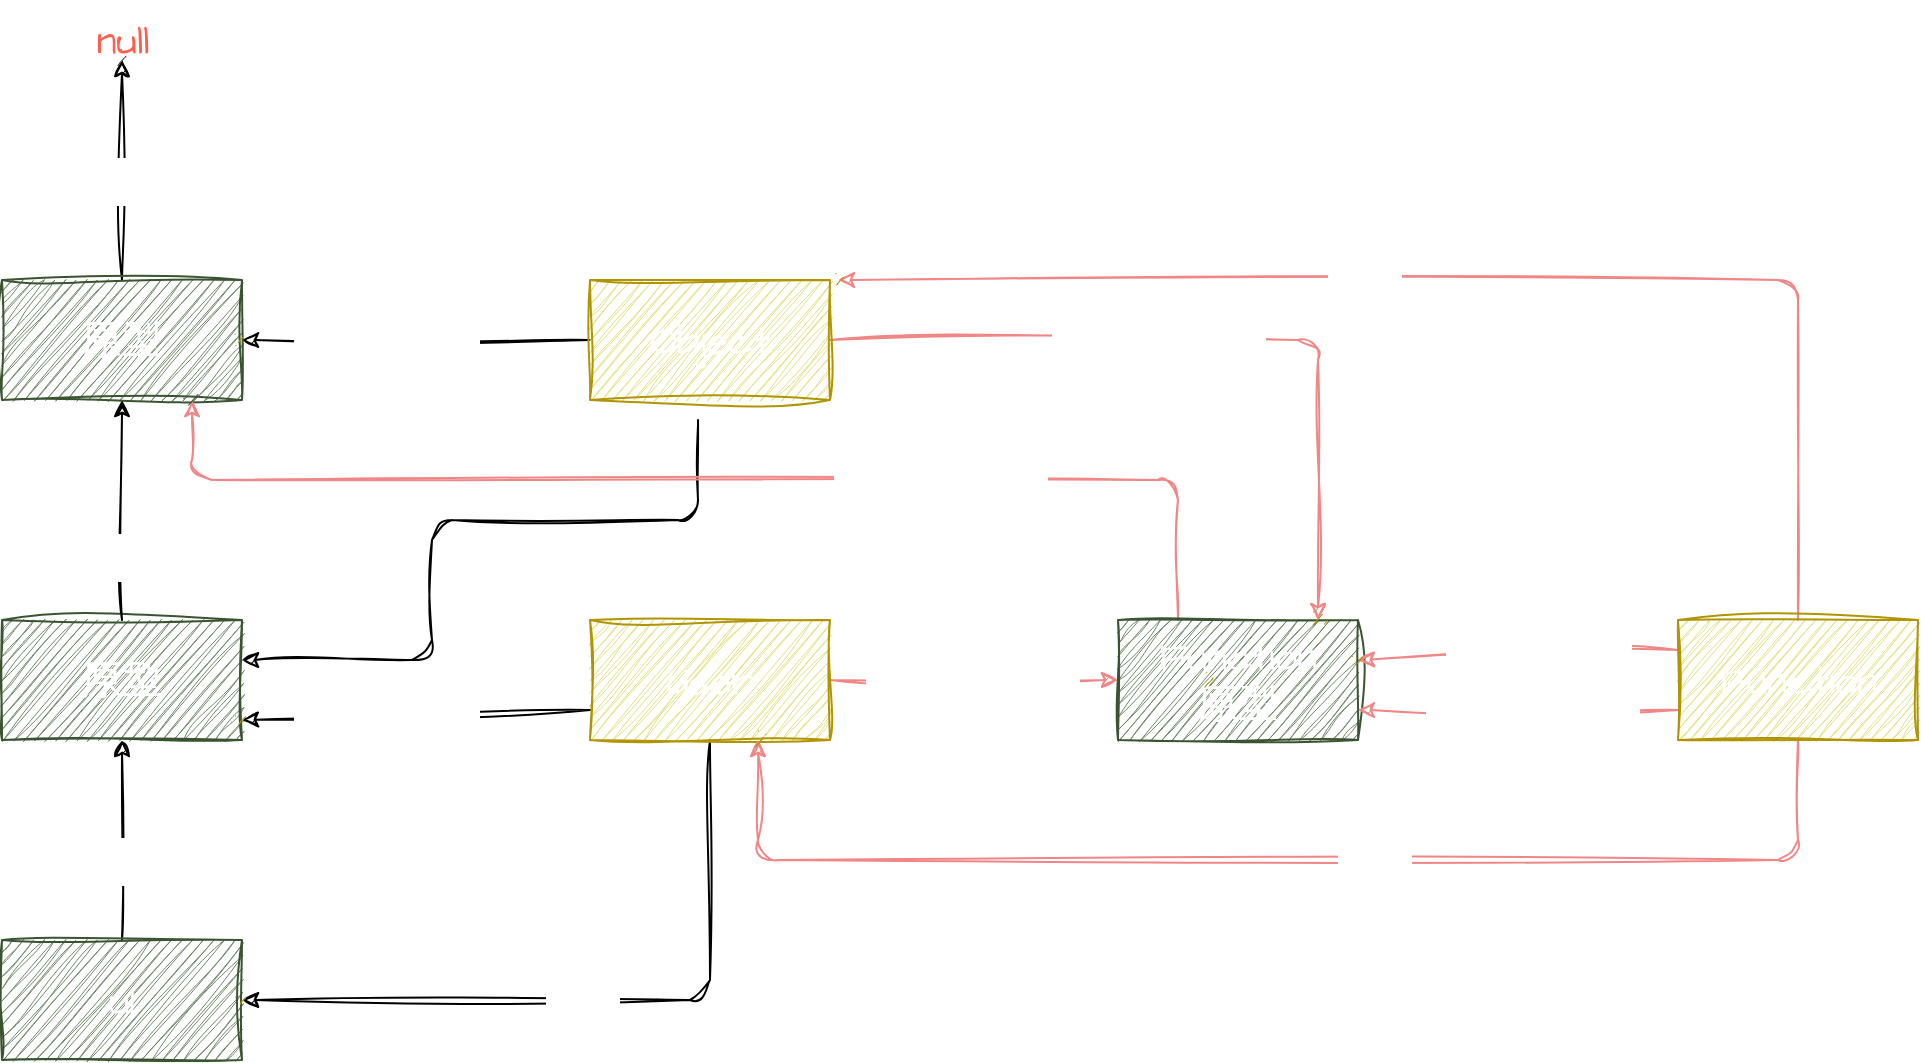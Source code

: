 <mxfile>
    <diagram id="ItU9w_9t4ve89FD2mJR8" name="第 1 页">
        <mxGraphModel dx="1137" dy="1094" grid="0" gridSize="10" guides="1" tooltips="1" connect="1" arrows="1" fold="1" page="0" pageScale="1" pageWidth="827" pageHeight="1169" background="none" math="0" shadow="0">
            <root>
                <mxCell id="0"/>
                <mxCell id="1" parent="0"/>
                <mxCell id="2" value="原型" style="rounded=0;whiteSpace=wrap;html=1;sketch=1;hachureGap=4;jiggle=2;curveFitting=1;fontFamily=Architects Daughter;fontSource=https%3A%2F%2Ffonts.googleapis.com%2Fcss%3Ffamily%3DArchitects%2BDaughter;fontSize=20;fillColor=#6d8764;fontColor=#ffffff;strokeColor=#3A5431;" vertex="1" parent="1">
                    <mxGeometry x="212" y="420" width="120" height="60" as="geometry"/>
                </mxCell>
                <mxCell id="10" value="" style="edgeStyle=none;sketch=1;hachureGap=4;jiggle=2;curveFitting=1;html=1;fontFamily=Architects Daughter;fontSource=https%3A%2F%2Ffonts.googleapis.com%2Fcss%3Ffamily%3DArchitects%2BDaughter;fontSize=16;fontColor=#FFFFFF;" edge="1" parent="1" source="5" target="2">
                    <mxGeometry relative="1" as="geometry"/>
                </mxCell>
                <mxCell id="30" value="__proto__" style="edgeLabel;html=1;align=center;verticalAlign=middle;resizable=0;points=[];fontSize=20;fontFamily=Architects Daughter;fontColor=#FFFFFF;" vertex="1" connectable="0" parent="10">
                    <mxGeometry x="0.327" y="-2" relative="1" as="geometry">
                        <mxPoint y="26" as="offset"/>
                    </mxGeometry>
                </mxCell>
                <mxCell id="5" value="u1" style="rounded=0;whiteSpace=wrap;html=1;sketch=1;hachureGap=4;jiggle=2;curveFitting=1;fontFamily=Architects Daughter;fontSource=https%3A%2F%2Ffonts.googleapis.com%2Fcss%3Ffamily%3DArchitects%2BDaughter;fontSize=20;fillColor=#6d8764;fontColor=#ffffff;strokeColor=#3A5431;" vertex="1" parent="1">
                    <mxGeometry x="212" y="580" width="120" height="60" as="geometry"/>
                </mxCell>
                <mxCell id="8" value="" style="edgeStyle=none;sketch=1;hachureGap=4;jiggle=2;curveFitting=1;html=1;fontFamily=Architects Daughter;fontSource=https%3A%2F%2Ffonts.googleapis.com%2Fcss%3Ffamily%3DArchitects%2BDaughter;fontSize=16;fontColor=#FFFFFF;" edge="1" parent="1" source="6" target="7">
                    <mxGeometry relative="1" as="geometry">
                        <Array as="points">
                            <mxPoint x="566" y="610"/>
                        </Array>
                    </mxGeometry>
                </mxCell>
                <mxCell id="9" value="new" style="edgeLabel;html=1;align=center;verticalAlign=middle;resizable=0;points=[];fontSize=20;fontFamily=Architects Daughter;fontColor=#FFFFFF;" vertex="1" connectable="0" parent="8">
                    <mxGeometry x="0.24" y="2" relative="1" as="geometry">
                        <mxPoint x="31" y="-2" as="offset"/>
                    </mxGeometry>
                </mxCell>
                <mxCell id="13" value="" style="edgeStyle=none;sketch=1;hachureGap=4;jiggle=2;curveFitting=1;html=1;fontFamily=Architects Daughter;fontSource=https%3A%2F%2Ffonts.googleapis.com%2Fcss%3Ffamily%3DArchitects%2BDaughter;fontSize=16;fontColor=#FFFFFF;exitX=0;exitY=0.75;exitDx=0;exitDy=0;" edge="1" parent="1" source="6" target="12">
                    <mxGeometry relative="1" as="geometry"/>
                </mxCell>
                <mxCell id="14" value="prototype" style="edgeLabel;html=1;align=center;verticalAlign=middle;resizable=0;points=[];fontSize=20;fontFamily=Architects Daughter;fontColor=#FFFFFF;" vertex="1" connectable="0" parent="13">
                    <mxGeometry x="0.174" y="6" relative="1" as="geometry">
                        <mxPoint as="offset"/>
                    </mxGeometry>
                </mxCell>
                <mxCell id="51" value="" style="edgeStyle=none;sketch=1;hachureGap=4;jiggle=2;curveFitting=1;html=1;fontFamily=Architects Daughter;fontSource=https%3A%2F%2Ffonts.googleapis.com%2Fcss%3Ffamily%3DArchitects%2BDaughter;fontSize=16;fontColor=#FFFFFF;strokeColor=#F08686;" edge="1" parent="1" source="6" target="38">
                    <mxGeometry relative="1" as="geometry"/>
                </mxCell>
                <mxCell id="52" value="__proto__" style="edgeLabel;html=1;align=center;verticalAlign=middle;resizable=0;points=[];fontSize=20;fontFamily=Architects Daughter;fontColor=#FFFFFF;" vertex="1" connectable="0" parent="51">
                    <mxGeometry x="-0.321" y="-1" relative="1" as="geometry">
                        <mxPoint x="22" y="9" as="offset"/>
                    </mxGeometry>
                </mxCell>
                <mxCell id="6" value="&lt;font color=&quot;#ffffff&quot;&gt;User&lt;/font&gt;" style="rounded=0;whiteSpace=wrap;html=1;sketch=1;hachureGap=4;jiggle=2;curveFitting=1;fontFamily=Architects Daughter;fontSource=https%3A%2F%2Ffonts.googleapis.com%2Fcss%3Ffamily%3DArchitects%2BDaughter;fontSize=20;fillColor=#E3E07F;fontColor=#000000;strokeColor=#B09500;" vertex="1" parent="1">
                    <mxGeometry x="506" y="420" width="120" height="60" as="geometry"/>
                </mxCell>
                <mxCell id="7" value="" style="shape=waypoint;sketch=1;size=6;pointerEvents=1;points=[];fillColor=#E3E07F;resizable=0;rotatable=0;perimeter=centerPerimeter;snapToPoint=1;fontSize=20;fontFamily=Architects Daughter;strokeColor=#B09500;fontColor=#000000;rounded=0;hachureGap=4;jiggle=2;curveFitting=1;fontSource=https%3A%2F%2Ffonts.googleapis.com%2Fcss%3Ffamily%3DArchitects%2BDaughter;" vertex="1" parent="1">
                    <mxGeometry x="322" y="600" width="20" height="20" as="geometry"/>
                </mxCell>
                <mxCell id="12" value="" style="shape=waypoint;sketch=1;size=6;pointerEvents=1;points=[];fillColor=#E3E07F;resizable=0;rotatable=0;perimeter=centerPerimeter;snapToPoint=1;fontSize=20;fontFamily=Architects Daughter;strokeColor=#B09500;fontColor=#000000;rounded=0;hachureGap=4;jiggle=2;curveFitting=1;fontSource=https%3A%2F%2Ffonts.googleapis.com%2Fcss%3Ffamily%3DArchitects%2BDaughter;" vertex="1" parent="1">
                    <mxGeometry x="322" y="460" width="20" height="20" as="geometry"/>
                </mxCell>
                <mxCell id="32" value="" style="edgeStyle=none;sketch=1;hachureGap=4;jiggle=2;curveFitting=1;html=1;fontFamily=Architects Daughter;fontSource=https%3A%2F%2Ffonts.googleapis.com%2Fcss%3Ffamily%3DArchitects%2BDaughter;fontSize=16;fontColor=#FFFFFF;" edge="1" parent="1" source="15" target="31">
                    <mxGeometry relative="1" as="geometry"/>
                </mxCell>
                <mxCell id="35" value="__proto__" style="edgeLabel;html=1;align=center;verticalAlign=middle;resizable=0;points=[];fontSize=20;fontFamily=Architects Daughter;fontColor=#FFFFFF;" vertex="1" connectable="0" parent="32">
                    <mxGeometry x="-0.449" y="-1" relative="1" as="geometry">
                        <mxPoint x="-1" y="-20" as="offset"/>
                    </mxGeometry>
                </mxCell>
                <mxCell id="15" value="原型" style="rounded=0;whiteSpace=wrap;html=1;sketch=1;hachureGap=4;jiggle=2;curveFitting=1;fontFamily=Architects Daughter;fontSource=https%3A%2F%2Ffonts.googleapis.com%2Fcss%3Ffamily%3DArchitects%2BDaughter;fontSize=20;fillColor=#6d8764;fontColor=#ffffff;strokeColor=#3A5431;" vertex="1" parent="1">
                    <mxGeometry x="212" y="250" width="120" height="60" as="geometry"/>
                </mxCell>
                <mxCell id="16" value="" style="edgeStyle=none;sketch=1;hachureGap=4;jiggle=2;curveFitting=1;html=1;fontFamily=Architects Daughter;fontSource=https%3A%2F%2Ffonts.googleapis.com%2Fcss%3Ffamily%3DArchitects%2BDaughter;fontSize=16;fontColor=#FFFFFF;exitX=0.5;exitY=0;exitDx=0;exitDy=0;" edge="1" source="2" target="15" parent="1">
                    <mxGeometry relative="1" as="geometry">
                        <mxPoint x="302" y="360" as="sourcePoint"/>
                    </mxGeometry>
                </mxCell>
                <mxCell id="28" value="__proto__" style="edgeLabel;html=1;align=center;verticalAlign=middle;resizable=0;points=[];fontSize=20;fontFamily=Architects Daughter;fontColor=#FFFFFF;" vertex="1" connectable="0" parent="16">
                    <mxGeometry x="0.529" y="3" relative="1" as="geometry">
                        <mxPoint y="52" as="offset"/>
                    </mxGeometry>
                </mxCell>
                <mxCell id="18" value="" style="edgeStyle=none;sketch=1;hachureGap=4;jiggle=2;curveFitting=1;html=1;fontFamily=Architects Daughter;fontSource=https%3A%2F%2Ffonts.googleapis.com%2Fcss%3Ffamily%3DArchitects%2BDaughter;fontSize=16;fontColor=#FFFFFF;entryX=1;entryY=0.25;entryDx=0;entryDy=0;" edge="1" parent="1">
                    <mxGeometry relative="1" as="geometry">
                        <mxPoint x="560" y="320" as="sourcePoint"/>
                        <mxPoint x="332" y="440" as="targetPoint"/>
                        <Array as="points">
                            <mxPoint x="560" y="370"/>
                            <mxPoint x="427" y="370"/>
                            <mxPoint x="427" y="440"/>
                        </Array>
                    </mxGeometry>
                </mxCell>
                <mxCell id="19" value="new" style="edgeLabel;html=1;align=center;verticalAlign=middle;resizable=0;points=[];fontSize=20;fontFamily=Architects Daughter;fontColor=#FFFFFF;" vertex="1" connectable="0" parent="18">
                    <mxGeometry x="0.24" y="2" relative="1" as="geometry">
                        <mxPoint x="72" y="-2" as="offset"/>
                    </mxGeometry>
                </mxCell>
                <mxCell id="20" value="" style="edgeStyle=none;sketch=1;hachureGap=4;jiggle=2;curveFitting=1;html=1;fontFamily=Architects Daughter;fontSource=https%3A%2F%2Ffonts.googleapis.com%2Fcss%3Ffamily%3DArchitects%2BDaughter;fontSize=16;fontColor=#FFFFFF;" edge="1" source="22" target="25" parent="1">
                    <mxGeometry relative="1" as="geometry"/>
                </mxCell>
                <mxCell id="21" value="prototype" style="edgeLabel;html=1;align=center;verticalAlign=middle;resizable=0;points=[];fontSize=20;fontFamily=Architects Daughter;fontColor=#FFFFFF;" vertex="1" connectable="0" parent="20">
                    <mxGeometry x="0.174" y="6" relative="1" as="geometry">
                        <mxPoint as="offset"/>
                    </mxGeometry>
                </mxCell>
                <mxCell id="57" value="" style="edgeStyle=none;sketch=1;hachureGap=4;jiggle=2;curveFitting=1;html=1;fontFamily=Architects Daughter;fontSource=https%3A%2F%2Ffonts.googleapis.com%2Fcss%3Ffamily%3DArchitects%2BDaughter;fontSize=16;fontColor=#FFFFFF;strokeColor=#F08686;" edge="1" parent="1" source="22" target="56">
                    <mxGeometry relative="1" as="geometry">
                        <Array as="points">
                            <mxPoint x="870" y="280"/>
                        </Array>
                    </mxGeometry>
                </mxCell>
                <mxCell id="58" value="__proto__" style="edgeLabel;html=1;align=center;verticalAlign=middle;resizable=0;points=[];fontSize=20;fontFamily=Architects Daughter;fontColor=#FFFFFF;" vertex="1" connectable="0" parent="57">
                    <mxGeometry x="-0.601" relative="1" as="geometry">
                        <mxPoint x="87" as="offset"/>
                    </mxGeometry>
                </mxCell>
                <mxCell id="22" value="&lt;font color=&quot;#ffffff&quot;&gt;Object&lt;/font&gt;" style="rounded=0;whiteSpace=wrap;html=1;sketch=1;hachureGap=4;jiggle=2;curveFitting=1;fontFamily=Architects Daughter;fontSource=https%3A%2F%2Ffonts.googleapis.com%2Fcss%3Ffamily%3DArchitects%2BDaughter;fontSize=20;fillColor=#E3E07F;fontColor=#000000;strokeColor=#B09500;" vertex="1" parent="1">
                    <mxGeometry x="506" y="250" width="120" height="60" as="geometry"/>
                </mxCell>
                <mxCell id="25" value="" style="shape=waypoint;sketch=1;size=6;pointerEvents=1;points=[];fillColor=#E3E07F;resizable=0;rotatable=0;perimeter=centerPerimeter;snapToPoint=1;fontSize=20;fontFamily=Architects Daughter;strokeColor=#B09500;fontColor=#000000;rounded=0;hachureGap=4;jiggle=2;curveFitting=1;fontSource=https%3A%2F%2Ffonts.googleapis.com%2Fcss%3Ffamily%3DArchitects%2BDaughter;" vertex="1" parent="1">
                    <mxGeometry x="322" y="270" width="20" height="20" as="geometry"/>
                </mxCell>
                <mxCell id="31" value="" style="shape=waypoint;sketch=1;size=6;pointerEvents=1;points=[];fillColor=#6d8764;resizable=0;rotatable=0;perimeter=centerPerimeter;snapToPoint=1;fontSize=20;fontFamily=Architects Daughter;strokeColor=#3A5431;fontColor=#ffffff;rounded=0;hachureGap=4;jiggle=2;curveFitting=1;fontSource=https%3A%2F%2Ffonts.googleapis.com%2Fcss%3Ffamily%3DArchitects%2BDaughter;" vertex="1" parent="1">
                    <mxGeometry x="262" y="130" width="20" height="20" as="geometry"/>
                </mxCell>
                <mxCell id="33" value="&lt;font color=&quot;#ff5e4d&quot;&gt;null&lt;/font&gt;" style="text;html=1;align=center;verticalAlign=middle;resizable=0;points=[];autosize=1;strokeColor=none;fillColor=none;fontSize=20;fontFamily=Architects Daughter;fontColor=#FFFFFF;sketch=1;hachureGap=4;jiggle=2;curveFitting=1;fontSource=https%3A%2F%2Ffonts.googleapis.com%2Fcss%3Ffamily%3DArchitects%2BDaughter;" vertex="1" parent="1">
                    <mxGeometry x="247" y="110" width="50" height="40" as="geometry"/>
                </mxCell>
                <mxCell id="60" value="" style="edgeStyle=none;sketch=1;hachureGap=4;jiggle=2;curveFitting=1;html=1;fontFamily=Architects Daughter;fontSource=https%3A%2F%2Ffonts.googleapis.com%2Fcss%3Ffamily%3DArchitects%2BDaughter;fontSize=16;fontColor=#FFFFFF;exitX=0.25;exitY=0;exitDx=0;exitDy=0;strokeColor=#F08686;" edge="1" parent="1" source="38" target="59">
                    <mxGeometry relative="1" as="geometry">
                        <Array as="points">
                            <mxPoint x="800" y="350"/>
                            <mxPoint x="307" y="350"/>
                        </Array>
                    </mxGeometry>
                </mxCell>
                <mxCell id="68" value="__proto__" style="edgeLabel;html=1;align=center;verticalAlign=middle;resizable=0;points=[];fontSize=20;fontFamily=Architects Daughter;fontColor=#FFFFFF;" vertex="1" connectable="0" parent="60">
                    <mxGeometry x="-0.173" relative="1" as="geometry">
                        <mxPoint x="60" as="offset"/>
                    </mxGeometry>
                </mxCell>
                <mxCell id="38" value="Function&lt;br&gt;原型" style="rounded=0;whiteSpace=wrap;html=1;sketch=1;hachureGap=4;jiggle=2;curveFitting=1;fontFamily=Architects Daughter;fontSource=https%3A%2F%2Ffonts.googleapis.com%2Fcss%3Ffamily%3DArchitects%2BDaughter;fontSize=20;fillColor=#6d8764;fontColor=#ffffff;strokeColor=#3A5431;" vertex="1" parent="1">
                    <mxGeometry x="770" y="420" width="120" height="60" as="geometry"/>
                </mxCell>
                <mxCell id="48" value="" style="edgeStyle=none;sketch=1;hachureGap=4;jiggle=2;curveFitting=1;html=1;fontFamily=Architects Daughter;fontSource=https%3A%2F%2Ffonts.googleapis.com%2Fcss%3Ffamily%3DArchitects%2BDaughter;fontSize=16;fontColor=#FFFFFF;entryX=1;entryY=0.75;entryDx=0;entryDy=0;exitX=0;exitY=0.75;exitDx=0;exitDy=0;strokeColor=#F08686;" edge="1" parent="1" source="43" target="38">
                    <mxGeometry relative="1" as="geometry">
                        <mxPoint x="900" y="450" as="targetPoint"/>
                    </mxGeometry>
                </mxCell>
                <mxCell id="49" value="__proto__" style="edgeLabel;html=1;align=center;verticalAlign=middle;resizable=0;points=[];fontSize=20;fontFamily=Architects Daughter;fontColor=#FFFFFF;" vertex="1" connectable="0" parent="48">
                    <mxGeometry x="-0.268" y="2" relative="1" as="geometry">
                        <mxPoint x="-15" y="3" as="offset"/>
                    </mxGeometry>
                </mxCell>
                <mxCell id="54" value="" style="edgeStyle=none;sketch=1;hachureGap=4;jiggle=2;curveFitting=1;html=1;fontFamily=Architects Daughter;fontSource=https%3A%2F%2Ffonts.googleapis.com%2Fcss%3Ffamily%3DArchitects%2BDaughter;fontSize=16;fontColor=#FFFFFF;exitX=0;exitY=0.25;exitDx=0;exitDy=0;strokeColor=#F08686;" edge="1" parent="1" source="43" target="53">
                    <mxGeometry relative="1" as="geometry"/>
                </mxCell>
                <mxCell id="55" value="prototype" style="edgeLabel;html=1;align=center;verticalAlign=middle;resizable=0;points=[];fontSize=20;fontFamily=Architects Daughter;fontColor=#FFFFFF;" vertex="1" connectable="0" parent="54">
                    <mxGeometry x="-0.496" y="-2" relative="1" as="geometry">
                        <mxPoint x="-30" y="-4" as="offset"/>
                    </mxGeometry>
                </mxCell>
                <mxCell id="63" value="" style="edgeStyle=none;sketch=1;hachureGap=4;jiggle=2;curveFitting=1;html=1;strokeColor=#F08686;fontFamily=Architects Daughter;fontSource=https%3A%2F%2Ffonts.googleapis.com%2Fcss%3Ffamily%3DArchitects%2BDaughter;fontSize=16;fontColor=#FFFFFF;" edge="1" parent="1" source="43" target="62">
                    <mxGeometry relative="1" as="geometry">
                        <Array as="points">
                            <mxPoint x="1110" y="540"/>
                            <mxPoint x="590" y="540"/>
                        </Array>
                    </mxGeometry>
                </mxCell>
                <mxCell id="64" value="new" style="edgeLabel;html=1;align=center;verticalAlign=middle;resizable=0;points=[];fontSize=20;fontFamily=Architects Daughter;fontColor=#FFFFFF;" vertex="1" connectable="0" parent="63">
                    <mxGeometry x="-0.149" relative="1" as="geometry">
                        <mxPoint as="offset"/>
                    </mxGeometry>
                </mxCell>
                <mxCell id="66" value="" style="edgeStyle=none;sketch=1;hachureGap=4;jiggle=2;curveFitting=1;html=1;strokeColor=#F08686;fontFamily=Architects Daughter;fontSource=https%3A%2F%2Ffonts.googleapis.com%2Fcss%3Ffamily%3DArchitects%2BDaughter;fontSize=16;fontColor=#FFFFFF;" edge="1" parent="1" source="43" target="65">
                    <mxGeometry relative="1" as="geometry">
                        <Array as="points">
                            <mxPoint x="1110" y="250"/>
                        </Array>
                    </mxGeometry>
                </mxCell>
                <mxCell id="67" value="new" style="edgeLabel;html=1;align=center;verticalAlign=middle;resizable=0;points=[];fontSize=20;fontFamily=Architects Daughter;fontColor=#FFFFFF;" vertex="1" connectable="0" parent="66">
                    <mxGeometry x="0.19" y="3" relative="1" as="geometry">
                        <mxPoint as="offset"/>
                    </mxGeometry>
                </mxCell>
                <mxCell id="43" value="&lt;font color=&quot;#ffffff&quot;&gt;Function&lt;/font&gt;" style="rounded=0;whiteSpace=wrap;html=1;sketch=1;hachureGap=4;jiggle=2;curveFitting=1;fontFamily=Architects Daughter;fontSource=https%3A%2F%2Ffonts.googleapis.com%2Fcss%3Ffamily%3DArchitects%2BDaughter;fontSize=20;fillColor=#E3E07F;fontColor=#000000;strokeColor=#B09500;" vertex="1" parent="1">
                    <mxGeometry x="1050" y="420" width="120" height="60" as="geometry"/>
                </mxCell>
                <mxCell id="44" value="" style="shape=waypoint;sketch=1;size=6;pointerEvents=1;points=[];fillColor=#E3E07F;resizable=0;rotatable=0;perimeter=centerPerimeter;snapToPoint=1;fontSize=20;fontFamily=Architects Daughter;strokeColor=#B09500;fontColor=#000000;rounded=0;hachureGap=4;jiggle=2;curveFitting=1;fontSource=https%3A%2F%2Ffonts.googleapis.com%2Fcss%3Ffamily%3DArchitects%2BDaughter;" vertex="1" parent="1">
                    <mxGeometry x="805" y="440" width="20" height="20" as="geometry"/>
                </mxCell>
                <mxCell id="53" value="" style="shape=waypoint;sketch=1;size=6;pointerEvents=1;points=[];fillColor=#E3E07F;resizable=0;rotatable=0;perimeter=centerPerimeter;snapToPoint=1;fontSize=20;fontFamily=Architects Daughter;strokeColor=#B09500;fontColor=#000000;rounded=0;hachureGap=4;jiggle=2;curveFitting=1;fontSource=https%3A%2F%2Ffonts.googleapis.com%2Fcss%3Ffamily%3DArchitects%2BDaughter;" vertex="1" parent="1">
                    <mxGeometry x="880" y="430" width="20" height="20" as="geometry"/>
                </mxCell>
                <mxCell id="56" value="" style="shape=waypoint;sketch=1;size=6;pointerEvents=1;points=[];fillColor=#E3E07F;resizable=0;rotatable=0;perimeter=centerPerimeter;snapToPoint=1;fontSize=20;fontFamily=Architects Daughter;strokeColor=#B09500;fontColor=#000000;rounded=0;hachureGap=4;jiggle=2;curveFitting=1;fontSource=https%3A%2F%2Ffonts.googleapis.com%2Fcss%3Ffamily%3DArchitects%2BDaughter;" vertex="1" parent="1">
                    <mxGeometry x="860" y="410" width="20" height="20" as="geometry"/>
                </mxCell>
                <mxCell id="59" value="" style="shape=waypoint;sketch=1;size=6;pointerEvents=1;points=[];fillColor=#6d8764;resizable=0;rotatable=0;perimeter=centerPerimeter;snapToPoint=1;fontSize=20;fontFamily=Architects Daughter;strokeColor=#3A5431;fontColor=#ffffff;rounded=0;hachureGap=4;jiggle=2;curveFitting=1;fontSource=https%3A%2F%2Ffonts.googleapis.com%2Fcss%3Ffamily%3DArchitects%2BDaughter;" vertex="1" parent="1">
                    <mxGeometry x="297" y="300" width="20" height="20" as="geometry"/>
                </mxCell>
                <mxCell id="62" value="" style="shape=waypoint;sketch=1;size=6;pointerEvents=1;points=[];fillColor=#E3E07F;resizable=0;rotatable=0;perimeter=centerPerimeter;snapToPoint=1;fontSize=20;fontFamily=Architects Daughter;strokeColor=#B09500;fontColor=#000000;rounded=0;hachureGap=4;jiggle=2;curveFitting=1;fontSource=https%3A%2F%2Ffonts.googleapis.com%2Fcss%3Ffamily%3DArchitects%2BDaughter;" vertex="1" parent="1">
                    <mxGeometry x="580" y="470" width="20" height="20" as="geometry"/>
                </mxCell>
                <mxCell id="65" value="" style="shape=waypoint;sketch=1;size=6;pointerEvents=1;points=[];fillColor=#E3E07F;resizable=0;rotatable=0;perimeter=centerPerimeter;snapToPoint=1;fontSize=20;fontFamily=Architects Daughter;strokeColor=#B09500;fontColor=#000000;rounded=0;hachureGap=4;jiggle=2;curveFitting=1;fontSource=https%3A%2F%2Ffonts.googleapis.com%2Fcss%3Ffamily%3DArchitects%2BDaughter;" vertex="1" parent="1">
                    <mxGeometry x="620" y="240" width="20" height="20" as="geometry"/>
                </mxCell>
            </root>
        </mxGraphModel>
    </diagram>
</mxfile>